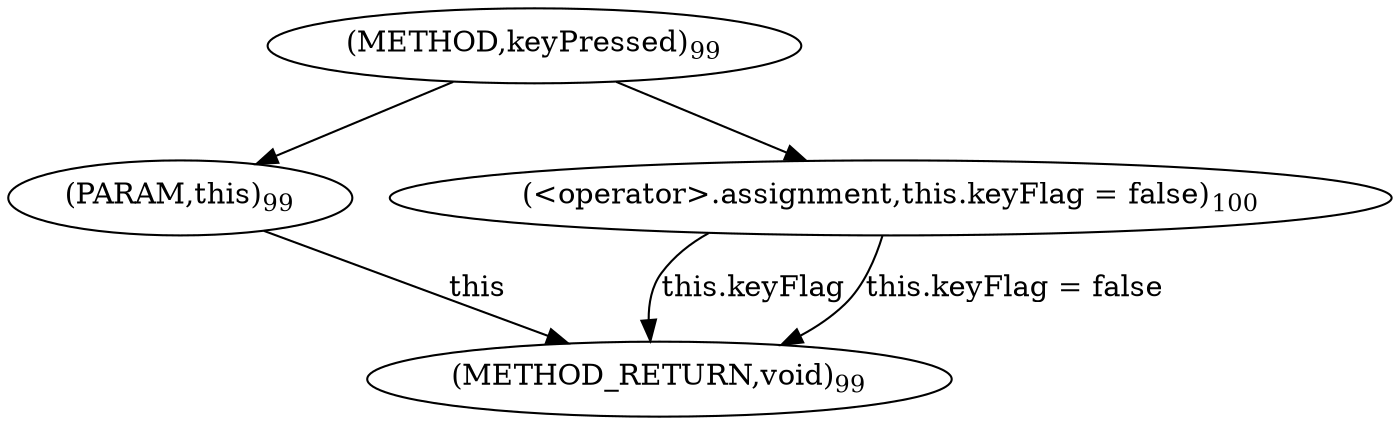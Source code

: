 digraph "keyPressed" {  
"379" [label = <(METHOD,keyPressed)<SUB>99</SUB>> ]
"389" [label = <(METHOD_RETURN,void)<SUB>99</SUB>> ]
"380" [label = <(PARAM,this)<SUB>99</SUB>> ]
"382" [label = <(&lt;operator&gt;.assignment,this.keyFlag = false)<SUB>100</SUB>> ]
"382" [label = <(&lt;operator&gt;.assignment,this.keyFlag = false)<SUB>100</SUB>> ]
"382" [label = <(&lt;operator&gt;.assignment,this.keyFlag = false)<SUB>100</SUB>> ]
  "380" -> "389"  [ label = "this"] 
  "382" -> "389"  [ label = "this.keyFlag"] 
  "382" -> "389"  [ label = "this.keyFlag = false"] 
  "379" -> "380" 
  "379" -> "382" 
}
